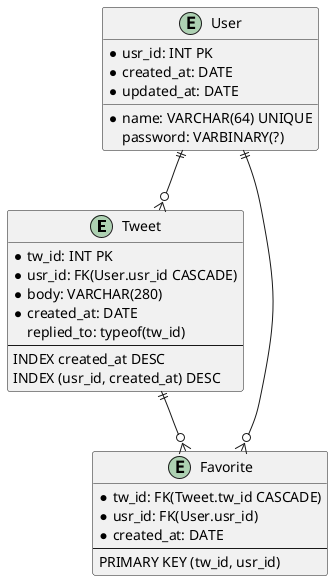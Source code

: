 
@startuml
entity Tweet {
    * tw_id: INT PK
    * usr_id: FK(User.usr_id CASCADE)
    * body: VARCHAR(280)
    * created_at: DATE
    replied_to: typeof(tw_id)
    --
    INDEX created_at DESC
    INDEX (usr_id, created_at) DESC
}
entity User {
    * usr_id: INT PK
    * name: VARCHAR(64) UNIQUE
    * created_at: DATE
    * updated_at: DATE
    password: VARBINARY(?)
}
entity Favorite {
    * tw_id: FK(Tweet.tw_id CASCADE)
    * usr_id: FK(User.usr_id)
    * created_at: DATE
    --
    PRIMARY KEY (tw_id, usr_id)
}
User ||--o{ Tweet
User ||--o{ Favorite
Tweet ||--o{ Favorite
@enduml